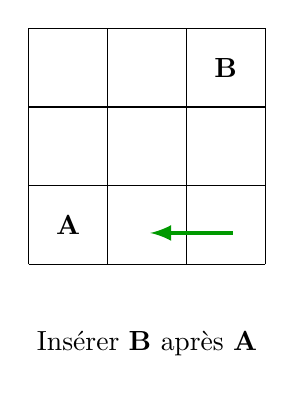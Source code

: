 \begin{tikzpicture}

\draw (0,0) grid ++(3,3);

% FlÃ¨ches
\tikzstyle{arrow} = [->,>=latex,ultra thick,shorten >=4pt,shorten <=6pt,green!60!black];

\node at (0.5,0.5) {\bf A};
\node at (2.5,2.5) {\bf B};

\draw[arrow] (2.8,0.4)--++(-1.4,0);

\node at (1.5,-1) {Ins\'erer {\bf B} apr\`es {\bf A}};

\end{tikzpicture}